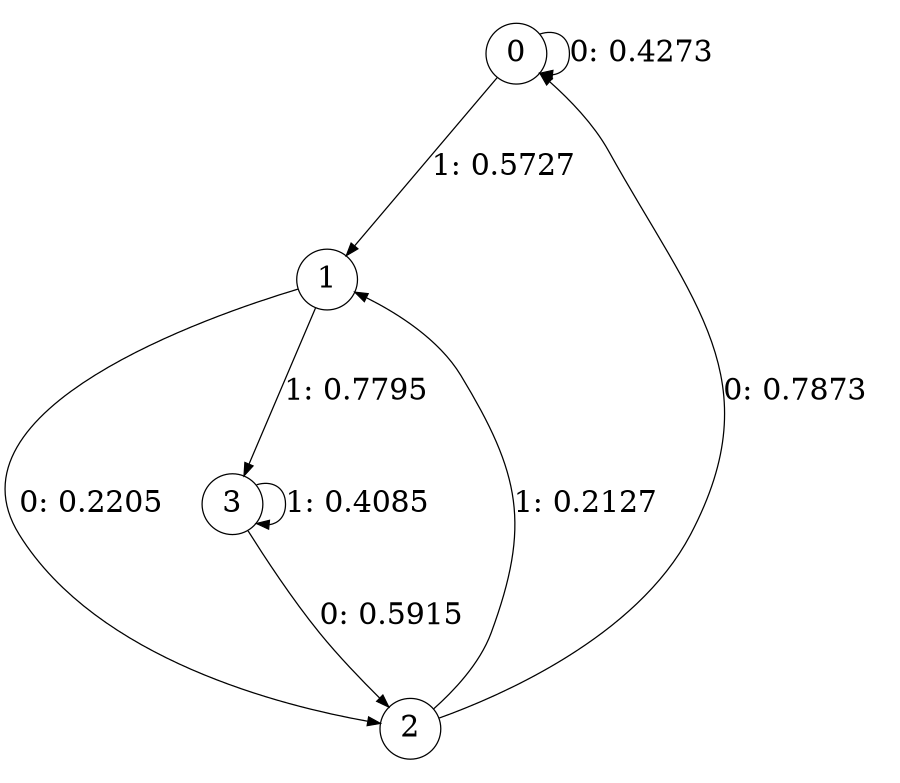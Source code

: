 digraph "ch45concat_phase3_L2" {
size = "6,8.5";
ratio = "fill";
node [shape = circle];
node [fontsize = 24];
edge [fontsize = 24];
0 -> 0 [label = "0: 0.4273   "];
0 -> 1 [label = "1: 0.5727   "];
1 -> 2 [label = "0: 0.2205   "];
1 -> 3 [label = "1: 0.7795   "];
2 -> 0 [label = "0: 0.7873   "];
2 -> 1 [label = "1: 0.2127   "];
3 -> 2 [label = "0: 0.5915   "];
3 -> 3 [label = "1: 0.4085   "];
}